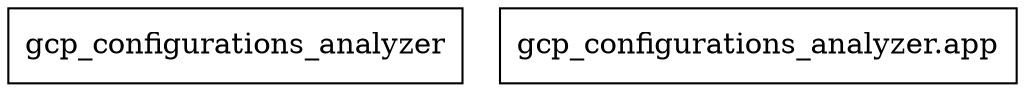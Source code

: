 digraph "packages_gcp_configurations_analyzer" {
rankdir=BT
charset="utf-8"
"gcp_configurations_analyzer" [color="black", label=<gcp_configurations_analyzer>, shape="box", style="solid"];
"gcp_configurations_analyzer.app" [color="black", label=<gcp_configurations_analyzer.app>, shape="box", style="solid"];
}
